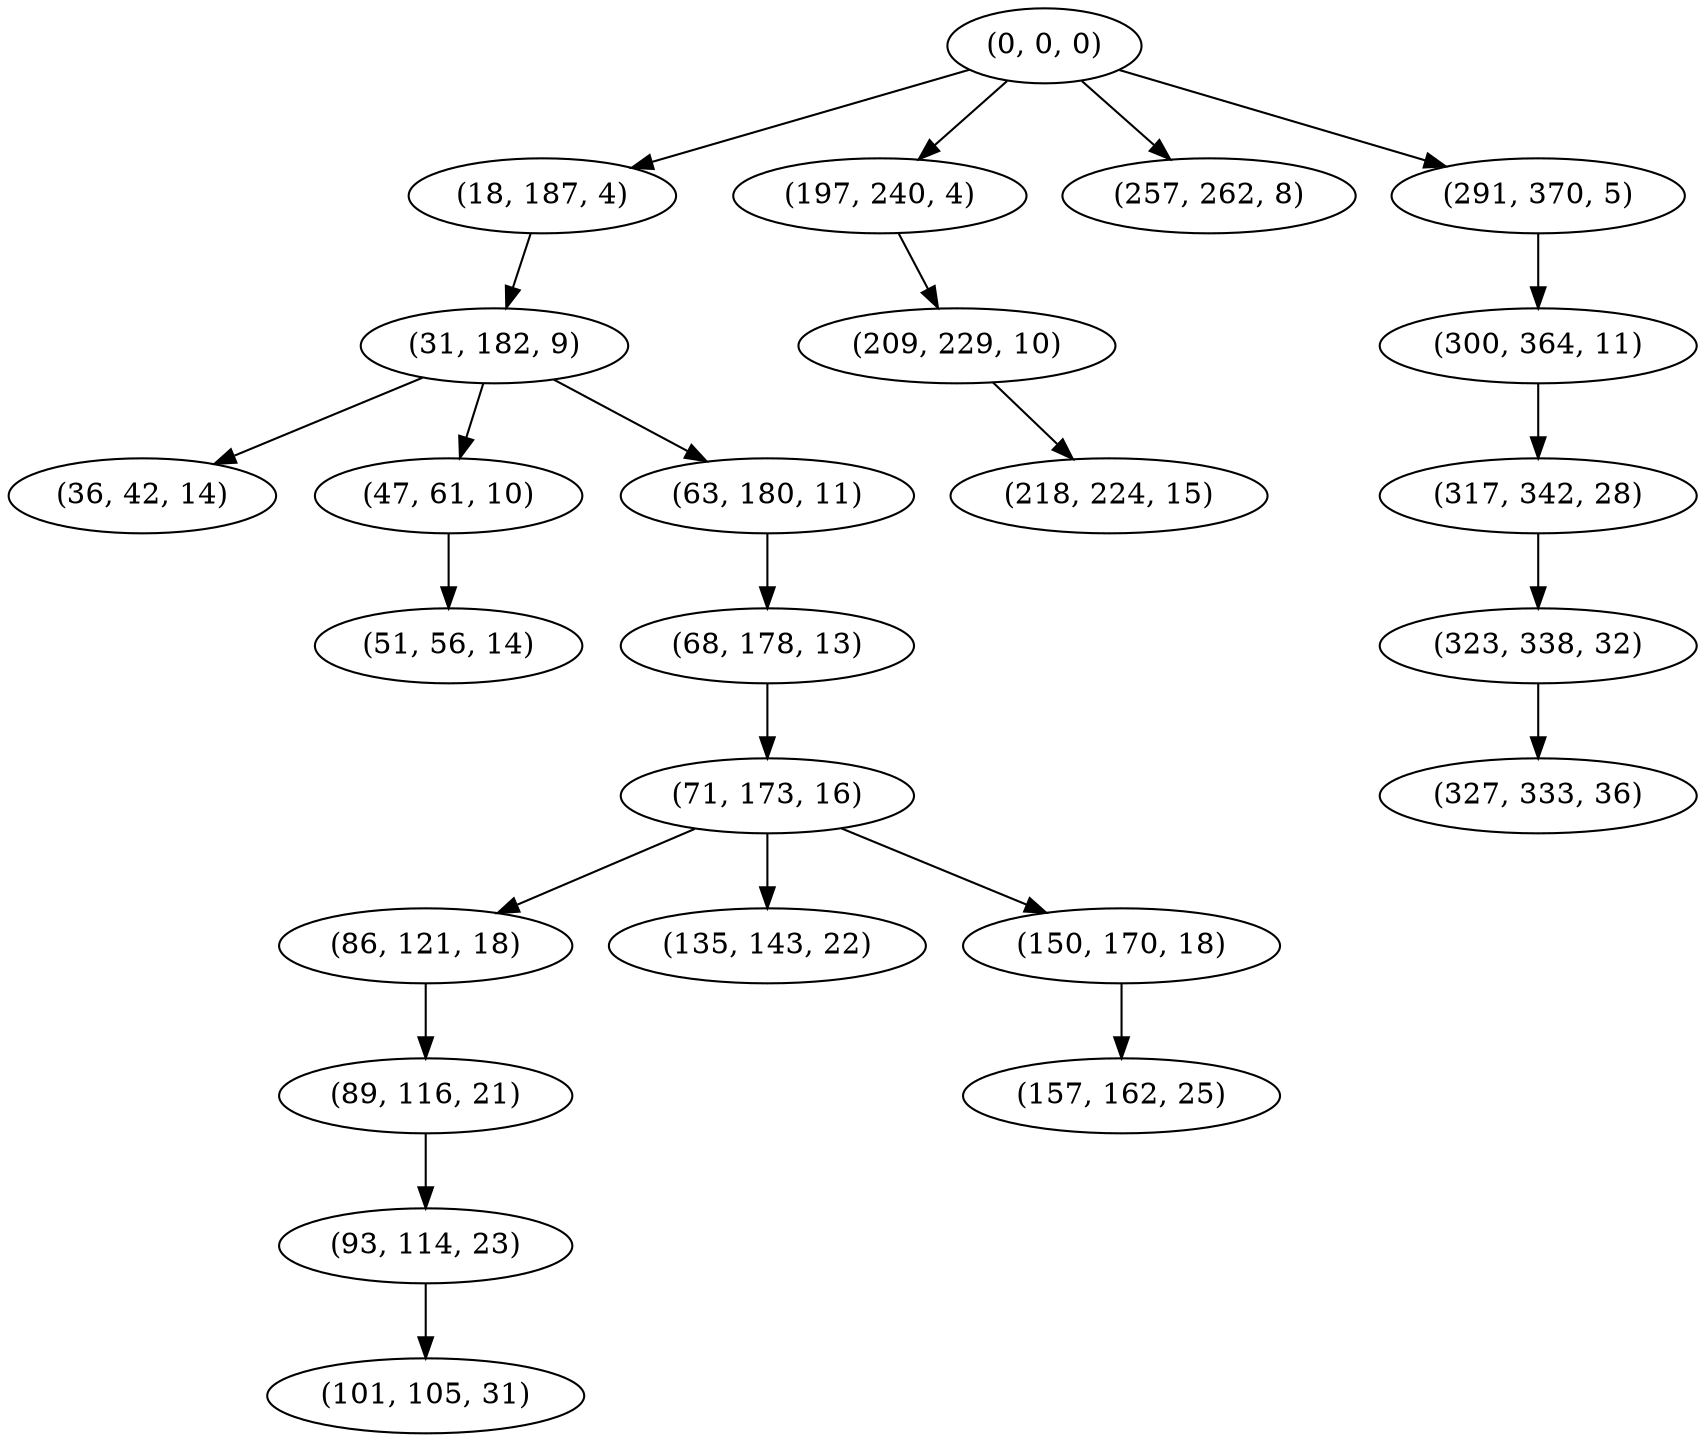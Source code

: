 digraph tree {
    "(0, 0, 0)";
    "(18, 187, 4)";
    "(31, 182, 9)";
    "(36, 42, 14)";
    "(47, 61, 10)";
    "(51, 56, 14)";
    "(63, 180, 11)";
    "(68, 178, 13)";
    "(71, 173, 16)";
    "(86, 121, 18)";
    "(89, 116, 21)";
    "(93, 114, 23)";
    "(101, 105, 31)";
    "(135, 143, 22)";
    "(150, 170, 18)";
    "(157, 162, 25)";
    "(197, 240, 4)";
    "(209, 229, 10)";
    "(218, 224, 15)";
    "(257, 262, 8)";
    "(291, 370, 5)";
    "(300, 364, 11)";
    "(317, 342, 28)";
    "(323, 338, 32)";
    "(327, 333, 36)";
    "(0, 0, 0)" -> "(18, 187, 4)";
    "(0, 0, 0)" -> "(197, 240, 4)";
    "(0, 0, 0)" -> "(257, 262, 8)";
    "(0, 0, 0)" -> "(291, 370, 5)";
    "(18, 187, 4)" -> "(31, 182, 9)";
    "(31, 182, 9)" -> "(36, 42, 14)";
    "(31, 182, 9)" -> "(47, 61, 10)";
    "(31, 182, 9)" -> "(63, 180, 11)";
    "(47, 61, 10)" -> "(51, 56, 14)";
    "(63, 180, 11)" -> "(68, 178, 13)";
    "(68, 178, 13)" -> "(71, 173, 16)";
    "(71, 173, 16)" -> "(86, 121, 18)";
    "(71, 173, 16)" -> "(135, 143, 22)";
    "(71, 173, 16)" -> "(150, 170, 18)";
    "(86, 121, 18)" -> "(89, 116, 21)";
    "(89, 116, 21)" -> "(93, 114, 23)";
    "(93, 114, 23)" -> "(101, 105, 31)";
    "(150, 170, 18)" -> "(157, 162, 25)";
    "(197, 240, 4)" -> "(209, 229, 10)";
    "(209, 229, 10)" -> "(218, 224, 15)";
    "(291, 370, 5)" -> "(300, 364, 11)";
    "(300, 364, 11)" -> "(317, 342, 28)";
    "(317, 342, 28)" -> "(323, 338, 32)";
    "(323, 338, 32)" -> "(327, 333, 36)";
}
